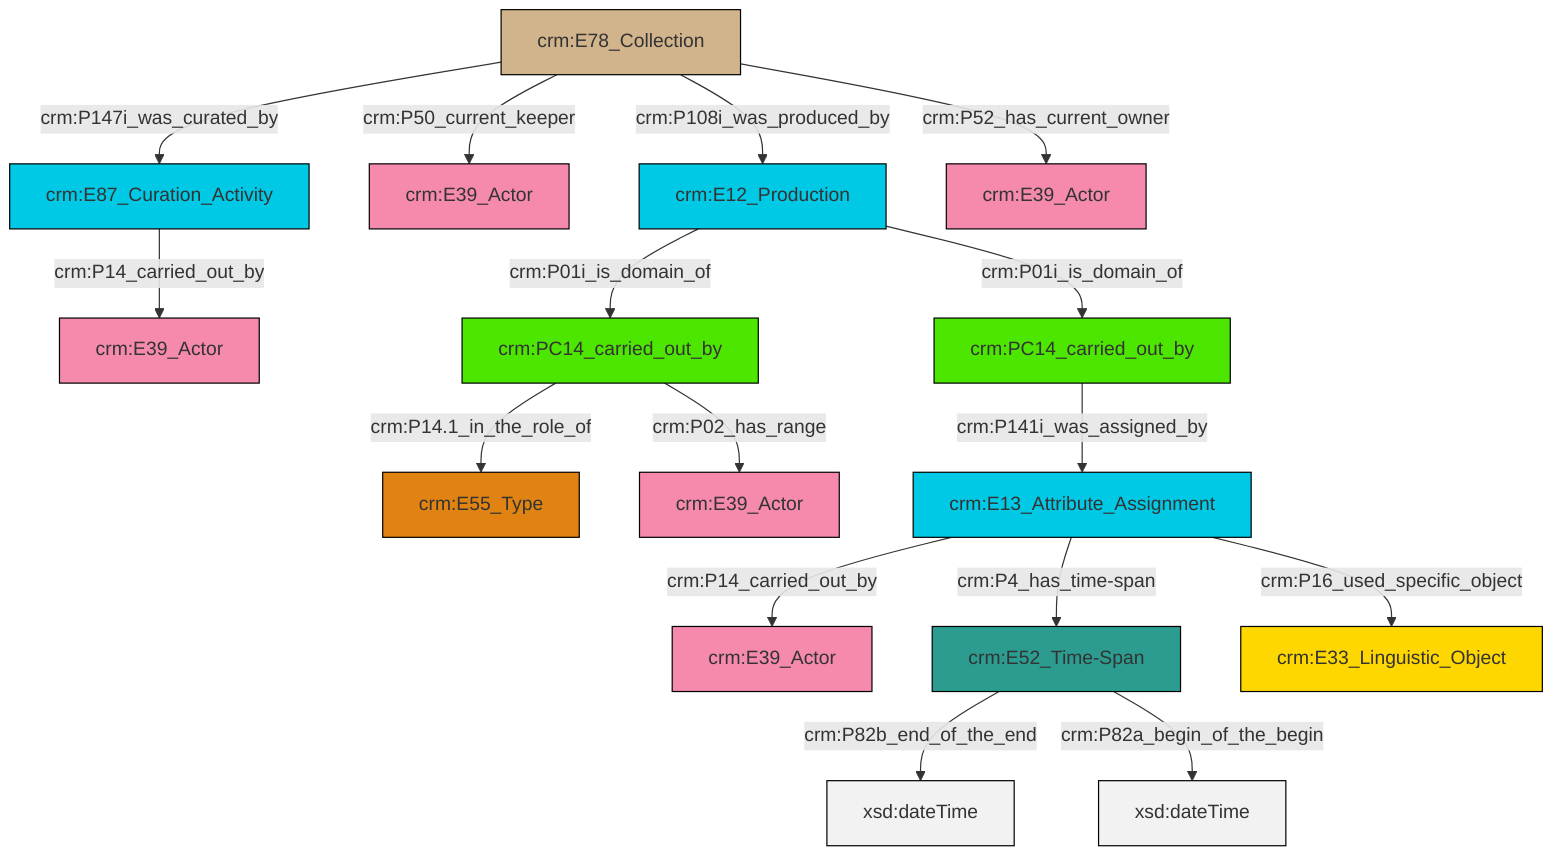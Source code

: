 graph TD
classDef Literal fill:#f2f2f2,stroke:#000000;
classDef CRM_Entity fill:#FFFFFF,stroke:#000000;
classDef Temporal_Entity fill:#00C9E6, stroke:#000000;
classDef Type fill:#E18312, stroke:#000000;
classDef Time-Span fill:#2C9C91, stroke:#000000;
classDef Appellation fill:#FFEB7F, stroke:#000000;
classDef Place fill:#008836, stroke:#000000;
classDef Persistent_Item fill:#B266B2, stroke:#000000;
classDef Conceptual_Object fill:#FFD700, stroke:#000000;
classDef Physical_Thing fill:#D2B48C, stroke:#000000;
classDef Actor fill:#f58aad, stroke:#000000;
classDef PC_Classes fill:#4ce600, stroke:#000000;
classDef Multi fill:#cccccc,stroke:#000000;

4["crm:E78_Collection"]:::Physical_Thing -->|crm:P147i_was_curated_by| 2["crm:E87_Curation_Activity"]:::Temporal_Entity
5["crm:E12_Production"]:::Temporal_Entity -->|crm:P01i_is_domain_of| 6["crm:PC14_carried_out_by"]:::PC_Classes
6["crm:PC14_carried_out_by"]:::PC_Classes -->|crm:P14.1_in_the_role_of| 8["crm:E55_Type"]:::Type
9["crm:E13_Attribute_Assignment"]:::Temporal_Entity -->|crm:P14_carried_out_by| 10["crm:E39_Actor"]:::Actor
6["crm:PC14_carried_out_by"]:::PC_Classes -->|crm:P02_has_range| 13["crm:E39_Actor"]:::Actor
9["crm:E13_Attribute_Assignment"]:::Temporal_Entity -->|crm:P4_has_time-span| 15["crm:E52_Time-Span"]:::Time-Span
4["crm:E78_Collection"]:::Physical_Thing -->|crm:P50_current_keeper| 0["crm:E39_Actor"]:::Actor
15["crm:E52_Time-Span"]:::Time-Span -->|crm:P82b_end_of_the_end| 17[xsd:dateTime]:::Literal
5["crm:E12_Production"]:::Temporal_Entity -->|crm:P01i_is_domain_of| 18["crm:PC14_carried_out_by"]:::PC_Classes
4["crm:E78_Collection"]:::Physical_Thing -->|crm:P108i_was_produced_by| 5["crm:E12_Production"]:::Temporal_Entity
9["crm:E13_Attribute_Assignment"]:::Temporal_Entity -->|crm:P16_used_specific_object| 23["crm:E33_Linguistic_Object"]:::Conceptual_Object
2["crm:E87_Curation_Activity"]:::Temporal_Entity -->|crm:P14_carried_out_by| 20["crm:E39_Actor"]:::Actor
4["crm:E78_Collection"]:::Physical_Thing -->|crm:P52_has_current_owner| 26["crm:E39_Actor"]:::Actor
15["crm:E52_Time-Span"]:::Time-Span -->|crm:P82a_begin_of_the_begin| 27[xsd:dateTime]:::Literal
18["crm:PC14_carried_out_by"]:::PC_Classes -->|crm:P141i_was_assigned_by| 9["crm:E13_Attribute_Assignment"]:::Temporal_Entity